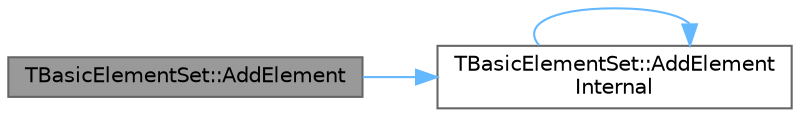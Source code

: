 digraph "TBasicElementSet::AddElement"
{
 // INTERACTIVE_SVG=YES
 // LATEX_PDF_SIZE
  bgcolor="transparent";
  edge [fontname=Helvetica,fontsize=10,labelfontname=Helvetica,labelfontsize=10];
  node [fontname=Helvetica,fontsize=10,shape=box,height=0.2,width=0.4];
  rankdir="LR";
  Node1 [id="Node000001",label="TBasicElementSet::AddElement",height=0.2,width=0.4,color="gray40", fillcolor="grey60", style="filled", fontcolor="black",tooltip="Add a point to be rendered using the component."];
  Node1 -> Node2 [id="edge1_Node000001_Node000002",color="steelblue1",style="solid",tooltip=" "];
  Node2 [id="Node000002",label="TBasicElementSet::AddElement\lInternal",height=0.2,width=0.4,color="grey40", fillcolor="white", style="filled",URL="$d5/d89/classTBasicElementSet.html#a69715f7ad334a7dc04a35e80ad4d73bf",tooltip=" "];
  Node2 -> Node2 [id="edge2_Node000002_Node000002",color="steelblue1",style="solid",tooltip=" "];
}
